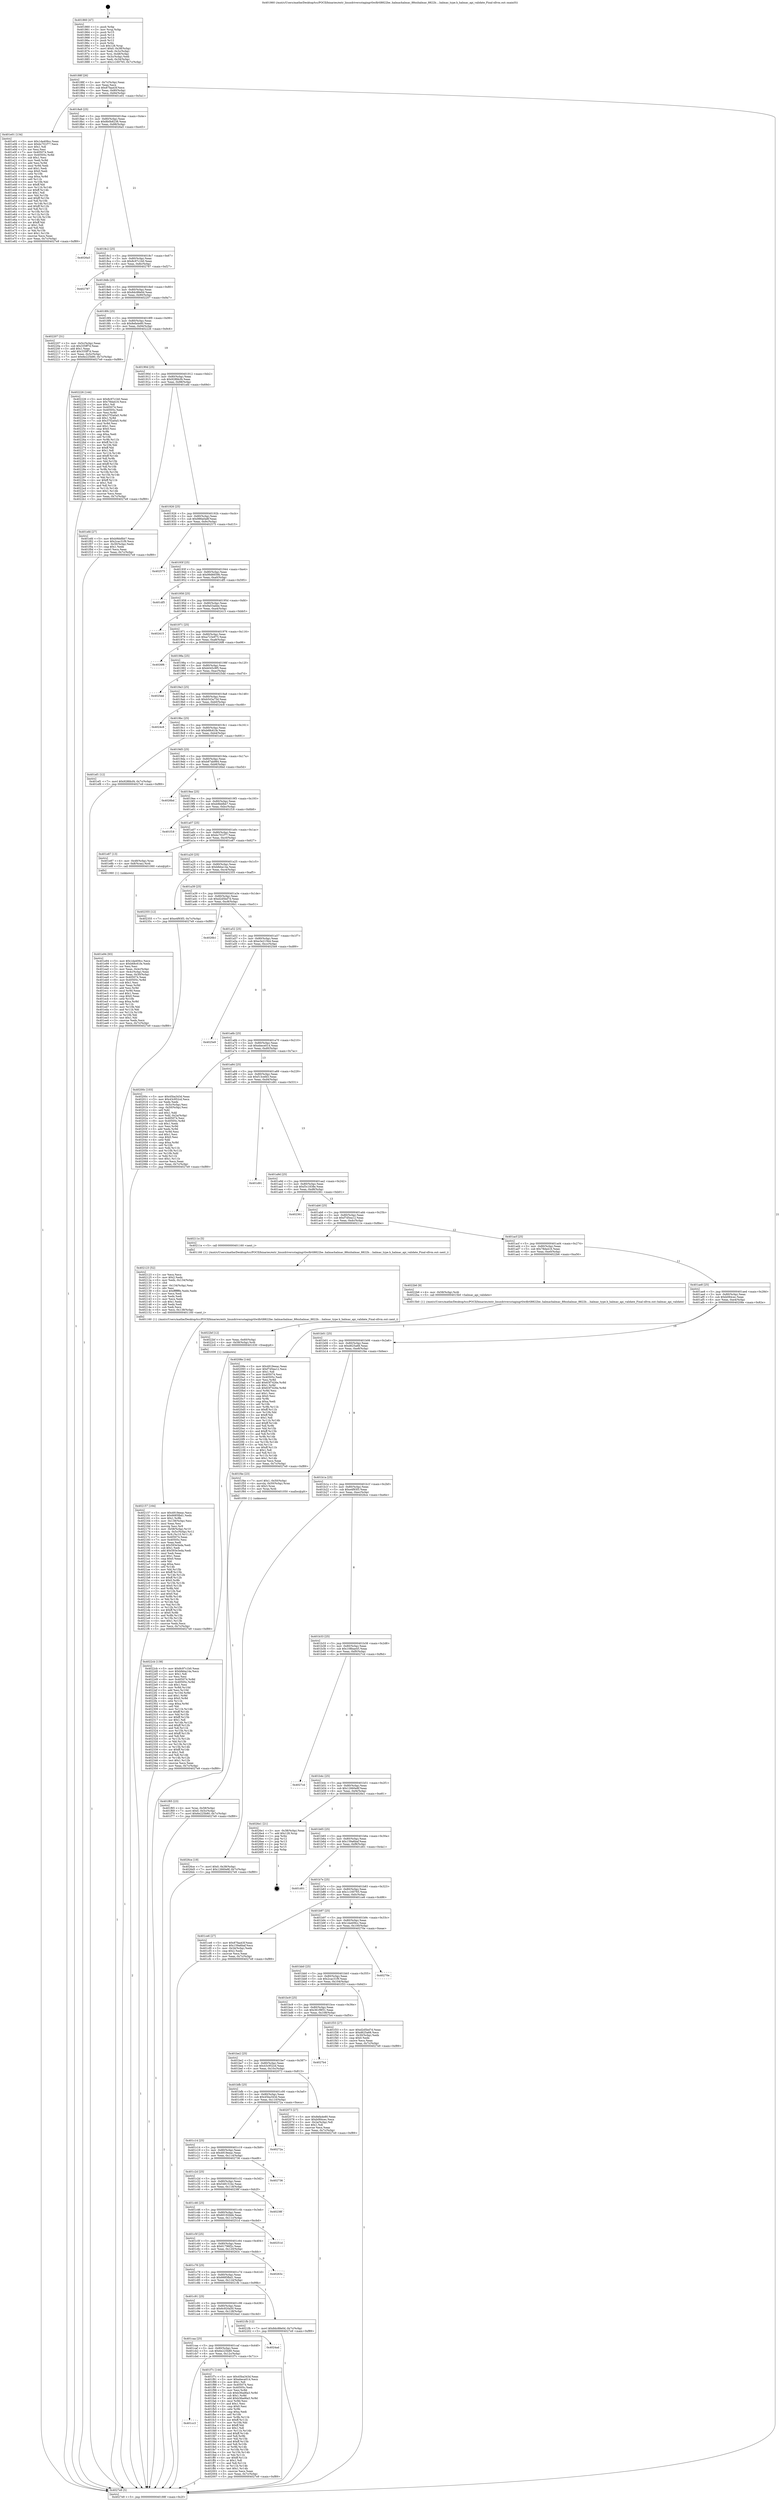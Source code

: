 digraph "0x401860" {
  label = "0x401860 (/mnt/c/Users/mathe/Desktop/tcc/POCII/binaries/extr_linuxdriversstagingrtlwifirtl8822be..halmachalmac_88xxhalmac_8822b....halmac_type.h_halmac_api_validate_Final-ollvm.out::main(0))"
  labelloc = "t"
  node[shape=record]

  Entry [label="",width=0.3,height=0.3,shape=circle,fillcolor=black,style=filled]
  "0x40188f" [label="{
     0x40188f [26]\l
     | [instrs]\l
     &nbsp;&nbsp;0x40188f \<+3\>: mov -0x7c(%rbp),%eax\l
     &nbsp;&nbsp;0x401892 \<+2\>: mov %eax,%ecx\l
     &nbsp;&nbsp;0x401894 \<+6\>: sub $0x87faa43f,%ecx\l
     &nbsp;&nbsp;0x40189a \<+3\>: mov %eax,-0x80(%rbp)\l
     &nbsp;&nbsp;0x40189d \<+6\>: mov %ecx,-0x84(%rbp)\l
     &nbsp;&nbsp;0x4018a3 \<+6\>: je 0000000000401e01 \<main+0x5a1\>\l
  }"]
  "0x401e01" [label="{
     0x401e01 [134]\l
     | [instrs]\l
     &nbsp;&nbsp;0x401e01 \<+5\>: mov $0x1da409cc,%eax\l
     &nbsp;&nbsp;0x401e06 \<+5\>: mov $0xbc701f77,%ecx\l
     &nbsp;&nbsp;0x401e0b \<+2\>: mov $0x1,%dl\l
     &nbsp;&nbsp;0x401e0d \<+2\>: xor %esi,%esi\l
     &nbsp;&nbsp;0x401e0f \<+7\>: mov 0x405074,%edi\l
     &nbsp;&nbsp;0x401e16 \<+8\>: mov 0x40505c,%r8d\l
     &nbsp;&nbsp;0x401e1e \<+3\>: sub $0x1,%esi\l
     &nbsp;&nbsp;0x401e21 \<+3\>: mov %edi,%r9d\l
     &nbsp;&nbsp;0x401e24 \<+3\>: add %esi,%r9d\l
     &nbsp;&nbsp;0x401e27 \<+4\>: imul %r9d,%edi\l
     &nbsp;&nbsp;0x401e2b \<+3\>: and $0x1,%edi\l
     &nbsp;&nbsp;0x401e2e \<+3\>: cmp $0x0,%edi\l
     &nbsp;&nbsp;0x401e31 \<+4\>: sete %r10b\l
     &nbsp;&nbsp;0x401e35 \<+4\>: cmp $0xa,%r8d\l
     &nbsp;&nbsp;0x401e39 \<+4\>: setl %r11b\l
     &nbsp;&nbsp;0x401e3d \<+3\>: mov %r10b,%bl\l
     &nbsp;&nbsp;0x401e40 \<+3\>: xor $0xff,%bl\l
     &nbsp;&nbsp;0x401e43 \<+3\>: mov %r11b,%r14b\l
     &nbsp;&nbsp;0x401e46 \<+4\>: xor $0xff,%r14b\l
     &nbsp;&nbsp;0x401e4a \<+3\>: xor $0x1,%dl\l
     &nbsp;&nbsp;0x401e4d \<+3\>: mov %bl,%r15b\l
     &nbsp;&nbsp;0x401e50 \<+4\>: and $0xff,%r15b\l
     &nbsp;&nbsp;0x401e54 \<+3\>: and %dl,%r10b\l
     &nbsp;&nbsp;0x401e57 \<+3\>: mov %r14b,%r12b\l
     &nbsp;&nbsp;0x401e5a \<+4\>: and $0xff,%r12b\l
     &nbsp;&nbsp;0x401e5e \<+3\>: and %dl,%r11b\l
     &nbsp;&nbsp;0x401e61 \<+3\>: or %r10b,%r15b\l
     &nbsp;&nbsp;0x401e64 \<+3\>: or %r11b,%r12b\l
     &nbsp;&nbsp;0x401e67 \<+3\>: xor %r12b,%r15b\l
     &nbsp;&nbsp;0x401e6a \<+3\>: or %r14b,%bl\l
     &nbsp;&nbsp;0x401e6d \<+3\>: xor $0xff,%bl\l
     &nbsp;&nbsp;0x401e70 \<+3\>: or $0x1,%dl\l
     &nbsp;&nbsp;0x401e73 \<+2\>: and %dl,%bl\l
     &nbsp;&nbsp;0x401e75 \<+3\>: or %bl,%r15b\l
     &nbsp;&nbsp;0x401e78 \<+4\>: test $0x1,%r15b\l
     &nbsp;&nbsp;0x401e7c \<+3\>: cmovne %ecx,%eax\l
     &nbsp;&nbsp;0x401e7f \<+3\>: mov %eax,-0x7c(%rbp)\l
     &nbsp;&nbsp;0x401e82 \<+5\>: jmp 00000000004027e9 \<main+0xf89\>\l
  }"]
  "0x4018a9" [label="{
     0x4018a9 [25]\l
     | [instrs]\l
     &nbsp;&nbsp;0x4018a9 \<+5\>: jmp 00000000004018ae \<main+0x4e\>\l
     &nbsp;&nbsp;0x4018ae \<+3\>: mov -0x80(%rbp),%eax\l
     &nbsp;&nbsp;0x4018b1 \<+5\>: sub $0x8b0b8238,%eax\l
     &nbsp;&nbsp;0x4018b6 \<+6\>: mov %eax,-0x88(%rbp)\l
     &nbsp;&nbsp;0x4018bc \<+6\>: je 00000000004026a5 \<main+0xe45\>\l
  }"]
  Exit [label="",width=0.3,height=0.3,shape=circle,fillcolor=black,style=filled,peripheries=2]
  "0x4026a5" [label="{
     0x4026a5\l
  }", style=dashed]
  "0x4018c2" [label="{
     0x4018c2 [25]\l
     | [instrs]\l
     &nbsp;&nbsp;0x4018c2 \<+5\>: jmp 00000000004018c7 \<main+0x67\>\l
     &nbsp;&nbsp;0x4018c7 \<+3\>: mov -0x80(%rbp),%eax\l
     &nbsp;&nbsp;0x4018ca \<+5\>: sub $0x8c97c1b0,%eax\l
     &nbsp;&nbsp;0x4018cf \<+6\>: mov %eax,-0x8c(%rbp)\l
     &nbsp;&nbsp;0x4018d5 \<+6\>: je 0000000000402787 \<main+0xf27\>\l
  }"]
  "0x4022cb" [label="{
     0x4022cb [138]\l
     | [instrs]\l
     &nbsp;&nbsp;0x4022cb \<+5\>: mov $0x8c97c1b0,%eax\l
     &nbsp;&nbsp;0x4022d0 \<+5\>: mov $0xbfeba14a,%ecx\l
     &nbsp;&nbsp;0x4022d5 \<+2\>: mov $0x1,%dl\l
     &nbsp;&nbsp;0x4022d7 \<+2\>: xor %esi,%esi\l
     &nbsp;&nbsp;0x4022d9 \<+8\>: mov 0x405074,%r8d\l
     &nbsp;&nbsp;0x4022e1 \<+8\>: mov 0x40505c,%r9d\l
     &nbsp;&nbsp;0x4022e9 \<+3\>: sub $0x1,%esi\l
     &nbsp;&nbsp;0x4022ec \<+3\>: mov %r8d,%r10d\l
     &nbsp;&nbsp;0x4022ef \<+3\>: add %esi,%r10d\l
     &nbsp;&nbsp;0x4022f2 \<+4\>: imul %r10d,%r8d\l
     &nbsp;&nbsp;0x4022f6 \<+4\>: and $0x1,%r8d\l
     &nbsp;&nbsp;0x4022fa \<+4\>: cmp $0x0,%r8d\l
     &nbsp;&nbsp;0x4022fe \<+4\>: sete %r11b\l
     &nbsp;&nbsp;0x402302 \<+4\>: cmp $0xa,%r9d\l
     &nbsp;&nbsp;0x402306 \<+3\>: setl %bl\l
     &nbsp;&nbsp;0x402309 \<+3\>: mov %r11b,%r14b\l
     &nbsp;&nbsp;0x40230c \<+4\>: xor $0xff,%r14b\l
     &nbsp;&nbsp;0x402310 \<+3\>: mov %bl,%r15b\l
     &nbsp;&nbsp;0x402313 \<+4\>: xor $0xff,%r15b\l
     &nbsp;&nbsp;0x402317 \<+3\>: xor $0x1,%dl\l
     &nbsp;&nbsp;0x40231a \<+3\>: mov %r14b,%r12b\l
     &nbsp;&nbsp;0x40231d \<+4\>: and $0xff,%r12b\l
     &nbsp;&nbsp;0x402321 \<+3\>: and %dl,%r11b\l
     &nbsp;&nbsp;0x402324 \<+3\>: mov %r15b,%r13b\l
     &nbsp;&nbsp;0x402327 \<+4\>: and $0xff,%r13b\l
     &nbsp;&nbsp;0x40232b \<+2\>: and %dl,%bl\l
     &nbsp;&nbsp;0x40232d \<+3\>: or %r11b,%r12b\l
     &nbsp;&nbsp;0x402330 \<+3\>: or %bl,%r13b\l
     &nbsp;&nbsp;0x402333 \<+3\>: xor %r13b,%r12b\l
     &nbsp;&nbsp;0x402336 \<+3\>: or %r15b,%r14b\l
     &nbsp;&nbsp;0x402339 \<+4\>: xor $0xff,%r14b\l
     &nbsp;&nbsp;0x40233d \<+3\>: or $0x1,%dl\l
     &nbsp;&nbsp;0x402340 \<+3\>: and %dl,%r14b\l
     &nbsp;&nbsp;0x402343 \<+3\>: or %r14b,%r12b\l
     &nbsp;&nbsp;0x402346 \<+4\>: test $0x1,%r12b\l
     &nbsp;&nbsp;0x40234a \<+3\>: cmovne %ecx,%eax\l
     &nbsp;&nbsp;0x40234d \<+3\>: mov %eax,-0x7c(%rbp)\l
     &nbsp;&nbsp;0x402350 \<+5\>: jmp 00000000004027e9 \<main+0xf89\>\l
  }"]
  "0x402787" [label="{
     0x402787\l
  }", style=dashed]
  "0x4018db" [label="{
     0x4018db [25]\l
     | [instrs]\l
     &nbsp;&nbsp;0x4018db \<+5\>: jmp 00000000004018e0 \<main+0x80\>\l
     &nbsp;&nbsp;0x4018e0 \<+3\>: mov -0x80(%rbp),%eax\l
     &nbsp;&nbsp;0x4018e3 \<+5\>: sub $0x8dc88e0d,%eax\l
     &nbsp;&nbsp;0x4018e8 \<+6\>: mov %eax,-0x90(%rbp)\l
     &nbsp;&nbsp;0x4018ee \<+6\>: je 0000000000402207 \<main+0x9a7\>\l
  }"]
  "0x4022bf" [label="{
     0x4022bf [12]\l
     | [instrs]\l
     &nbsp;&nbsp;0x4022bf \<+3\>: mov %eax,-0x60(%rbp)\l
     &nbsp;&nbsp;0x4022c2 \<+4\>: mov -0x58(%rbp),%rdi\l
     &nbsp;&nbsp;0x4022c6 \<+5\>: call 0000000000401030 \<free@plt\>\l
     | [calls]\l
     &nbsp;&nbsp;0x401030 \{1\} (unknown)\l
  }"]
  "0x402207" [label="{
     0x402207 [31]\l
     | [instrs]\l
     &nbsp;&nbsp;0x402207 \<+3\>: mov -0x5c(%rbp),%eax\l
     &nbsp;&nbsp;0x40220a \<+5\>: sub $0x335ff7d,%eax\l
     &nbsp;&nbsp;0x40220f \<+3\>: add $0x1,%eax\l
     &nbsp;&nbsp;0x402212 \<+5\>: add $0x335ff7d,%eax\l
     &nbsp;&nbsp;0x402217 \<+3\>: mov %eax,-0x5c(%rbp)\l
     &nbsp;&nbsp;0x40221a \<+7\>: movl $0x6e225b80,-0x7c(%rbp)\l
     &nbsp;&nbsp;0x402221 \<+5\>: jmp 00000000004027e9 \<main+0xf89\>\l
  }"]
  "0x4018f4" [label="{
     0x4018f4 [25]\l
     | [instrs]\l
     &nbsp;&nbsp;0x4018f4 \<+5\>: jmp 00000000004018f9 \<main+0x99\>\l
     &nbsp;&nbsp;0x4018f9 \<+3\>: mov -0x80(%rbp),%eax\l
     &nbsp;&nbsp;0x4018fc \<+5\>: sub $0x8efa4e80,%eax\l
     &nbsp;&nbsp;0x401901 \<+6\>: mov %eax,-0x94(%rbp)\l
     &nbsp;&nbsp;0x401907 \<+6\>: je 0000000000402226 \<main+0x9c6\>\l
  }"]
  "0x402157" [label="{
     0x402157 [164]\l
     | [instrs]\l
     &nbsp;&nbsp;0x402157 \<+5\>: mov $0x4919eeac,%ecx\l
     &nbsp;&nbsp;0x40215c \<+5\>: mov $0x6685fbd1,%edx\l
     &nbsp;&nbsp;0x402161 \<+3\>: mov $0x1,%r8b\l
     &nbsp;&nbsp;0x402164 \<+6\>: mov -0x138(%rbp),%esi\l
     &nbsp;&nbsp;0x40216a \<+3\>: imul %eax,%esi\l
     &nbsp;&nbsp;0x40216d \<+3\>: movslq %esi,%r9\l
     &nbsp;&nbsp;0x402170 \<+4\>: mov -0x58(%rbp),%r10\l
     &nbsp;&nbsp;0x402174 \<+4\>: movslq -0x5c(%rbp),%r11\l
     &nbsp;&nbsp;0x402178 \<+4\>: mov %r9,(%r10,%r11,8)\l
     &nbsp;&nbsp;0x40217c \<+7\>: mov 0x405074,%eax\l
     &nbsp;&nbsp;0x402183 \<+7\>: mov 0x40505c,%esi\l
     &nbsp;&nbsp;0x40218a \<+2\>: mov %eax,%edi\l
     &nbsp;&nbsp;0x40218c \<+6\>: sub $0x593e3eda,%edi\l
     &nbsp;&nbsp;0x402192 \<+3\>: sub $0x1,%edi\l
     &nbsp;&nbsp;0x402195 \<+6\>: add $0x593e3eda,%edi\l
     &nbsp;&nbsp;0x40219b \<+3\>: imul %edi,%eax\l
     &nbsp;&nbsp;0x40219e \<+3\>: and $0x1,%eax\l
     &nbsp;&nbsp;0x4021a1 \<+3\>: cmp $0x0,%eax\l
     &nbsp;&nbsp;0x4021a4 \<+3\>: sete %bl\l
     &nbsp;&nbsp;0x4021a7 \<+3\>: cmp $0xa,%esi\l
     &nbsp;&nbsp;0x4021aa \<+4\>: setl %r14b\l
     &nbsp;&nbsp;0x4021ae \<+3\>: mov %bl,%r15b\l
     &nbsp;&nbsp;0x4021b1 \<+4\>: xor $0xff,%r15b\l
     &nbsp;&nbsp;0x4021b5 \<+3\>: mov %r14b,%r12b\l
     &nbsp;&nbsp;0x4021b8 \<+4\>: xor $0xff,%r12b\l
     &nbsp;&nbsp;0x4021bc \<+4\>: xor $0x0,%r8b\l
     &nbsp;&nbsp;0x4021c0 \<+3\>: mov %r15b,%r13b\l
     &nbsp;&nbsp;0x4021c3 \<+4\>: and $0x0,%r13b\l
     &nbsp;&nbsp;0x4021c7 \<+3\>: and %r8b,%bl\l
     &nbsp;&nbsp;0x4021ca \<+3\>: mov %r12b,%al\l
     &nbsp;&nbsp;0x4021cd \<+2\>: and $0x0,%al\l
     &nbsp;&nbsp;0x4021cf \<+3\>: and %r8b,%r14b\l
     &nbsp;&nbsp;0x4021d2 \<+3\>: or %bl,%r13b\l
     &nbsp;&nbsp;0x4021d5 \<+3\>: or %r14b,%al\l
     &nbsp;&nbsp;0x4021d8 \<+3\>: xor %al,%r13b\l
     &nbsp;&nbsp;0x4021db \<+3\>: or %r12b,%r15b\l
     &nbsp;&nbsp;0x4021de \<+4\>: xor $0xff,%r15b\l
     &nbsp;&nbsp;0x4021e2 \<+4\>: or $0x0,%r8b\l
     &nbsp;&nbsp;0x4021e6 \<+3\>: and %r8b,%r15b\l
     &nbsp;&nbsp;0x4021e9 \<+3\>: or %r15b,%r13b\l
     &nbsp;&nbsp;0x4021ec \<+4\>: test $0x1,%r13b\l
     &nbsp;&nbsp;0x4021f0 \<+3\>: cmovne %edx,%ecx\l
     &nbsp;&nbsp;0x4021f3 \<+3\>: mov %ecx,-0x7c(%rbp)\l
     &nbsp;&nbsp;0x4021f6 \<+5\>: jmp 00000000004027e9 \<main+0xf89\>\l
  }"]
  "0x402226" [label="{
     0x402226 [144]\l
     | [instrs]\l
     &nbsp;&nbsp;0x402226 \<+5\>: mov $0x8c97c1b0,%eax\l
     &nbsp;&nbsp;0x40222b \<+5\>: mov $0x78da416,%ecx\l
     &nbsp;&nbsp;0x402230 \<+2\>: mov $0x1,%dl\l
     &nbsp;&nbsp;0x402232 \<+7\>: mov 0x405074,%esi\l
     &nbsp;&nbsp;0x402239 \<+7\>: mov 0x40505c,%edi\l
     &nbsp;&nbsp;0x402240 \<+3\>: mov %esi,%r8d\l
     &nbsp;&nbsp;0x402243 \<+7\>: add $0x37f2a0a5,%r8d\l
     &nbsp;&nbsp;0x40224a \<+4\>: sub $0x1,%r8d\l
     &nbsp;&nbsp;0x40224e \<+7\>: sub $0x37f2a0a5,%r8d\l
     &nbsp;&nbsp;0x402255 \<+4\>: imul %r8d,%esi\l
     &nbsp;&nbsp;0x402259 \<+3\>: and $0x1,%esi\l
     &nbsp;&nbsp;0x40225c \<+3\>: cmp $0x0,%esi\l
     &nbsp;&nbsp;0x40225f \<+4\>: sete %r9b\l
     &nbsp;&nbsp;0x402263 \<+3\>: cmp $0xa,%edi\l
     &nbsp;&nbsp;0x402266 \<+4\>: setl %r10b\l
     &nbsp;&nbsp;0x40226a \<+3\>: mov %r9b,%r11b\l
     &nbsp;&nbsp;0x40226d \<+4\>: xor $0xff,%r11b\l
     &nbsp;&nbsp;0x402271 \<+3\>: mov %r10b,%bl\l
     &nbsp;&nbsp;0x402274 \<+3\>: xor $0xff,%bl\l
     &nbsp;&nbsp;0x402277 \<+3\>: xor $0x1,%dl\l
     &nbsp;&nbsp;0x40227a \<+3\>: mov %r11b,%r14b\l
     &nbsp;&nbsp;0x40227d \<+4\>: and $0xff,%r14b\l
     &nbsp;&nbsp;0x402281 \<+3\>: and %dl,%r9b\l
     &nbsp;&nbsp;0x402284 \<+3\>: mov %bl,%r15b\l
     &nbsp;&nbsp;0x402287 \<+4\>: and $0xff,%r15b\l
     &nbsp;&nbsp;0x40228b \<+3\>: and %dl,%r10b\l
     &nbsp;&nbsp;0x40228e \<+3\>: or %r9b,%r14b\l
     &nbsp;&nbsp;0x402291 \<+3\>: or %r10b,%r15b\l
     &nbsp;&nbsp;0x402294 \<+3\>: xor %r15b,%r14b\l
     &nbsp;&nbsp;0x402297 \<+3\>: or %bl,%r11b\l
     &nbsp;&nbsp;0x40229a \<+4\>: xor $0xff,%r11b\l
     &nbsp;&nbsp;0x40229e \<+3\>: or $0x1,%dl\l
     &nbsp;&nbsp;0x4022a1 \<+3\>: and %dl,%r11b\l
     &nbsp;&nbsp;0x4022a4 \<+3\>: or %r11b,%r14b\l
     &nbsp;&nbsp;0x4022a7 \<+4\>: test $0x1,%r14b\l
     &nbsp;&nbsp;0x4022ab \<+3\>: cmovne %ecx,%eax\l
     &nbsp;&nbsp;0x4022ae \<+3\>: mov %eax,-0x7c(%rbp)\l
     &nbsp;&nbsp;0x4022b1 \<+5\>: jmp 00000000004027e9 \<main+0xf89\>\l
  }"]
  "0x40190d" [label="{
     0x40190d [25]\l
     | [instrs]\l
     &nbsp;&nbsp;0x40190d \<+5\>: jmp 0000000000401912 \<main+0xb2\>\l
     &nbsp;&nbsp;0x401912 \<+3\>: mov -0x80(%rbp),%eax\l
     &nbsp;&nbsp;0x401915 \<+5\>: sub $0x928fdcf4,%eax\l
     &nbsp;&nbsp;0x40191a \<+6\>: mov %eax,-0x98(%rbp)\l
     &nbsp;&nbsp;0x401920 \<+6\>: je 0000000000401efd \<main+0x69d\>\l
  }"]
  "0x402123" [label="{
     0x402123 [52]\l
     | [instrs]\l
     &nbsp;&nbsp;0x402123 \<+2\>: xor %ecx,%ecx\l
     &nbsp;&nbsp;0x402125 \<+5\>: mov $0x2,%edx\l
     &nbsp;&nbsp;0x40212a \<+6\>: mov %edx,-0x134(%rbp)\l
     &nbsp;&nbsp;0x402130 \<+1\>: cltd\l
     &nbsp;&nbsp;0x402131 \<+6\>: mov -0x134(%rbp),%esi\l
     &nbsp;&nbsp;0x402137 \<+2\>: idiv %esi\l
     &nbsp;&nbsp;0x402139 \<+6\>: imul $0xfffffffe,%edx,%edx\l
     &nbsp;&nbsp;0x40213f \<+2\>: mov %ecx,%edi\l
     &nbsp;&nbsp;0x402141 \<+2\>: sub %edx,%edi\l
     &nbsp;&nbsp;0x402143 \<+2\>: mov %ecx,%edx\l
     &nbsp;&nbsp;0x402145 \<+3\>: sub $0x1,%edx\l
     &nbsp;&nbsp;0x402148 \<+2\>: add %edx,%edi\l
     &nbsp;&nbsp;0x40214a \<+2\>: sub %edi,%ecx\l
     &nbsp;&nbsp;0x40214c \<+6\>: mov %ecx,-0x138(%rbp)\l
     &nbsp;&nbsp;0x402152 \<+5\>: call 0000000000401160 \<next_i\>\l
     | [calls]\l
     &nbsp;&nbsp;0x401160 \{1\} (/mnt/c/Users/mathe/Desktop/tcc/POCII/binaries/extr_linuxdriversstagingrtlwifirtl8822be..halmachalmac_88xxhalmac_8822b....halmac_type.h_halmac_api_validate_Final-ollvm.out::next_i)\l
  }"]
  "0x401efd" [label="{
     0x401efd [27]\l
     | [instrs]\l
     &nbsp;&nbsp;0x401efd \<+5\>: mov $0xb9bbfbb7,%eax\l
     &nbsp;&nbsp;0x401f02 \<+5\>: mov $0x2cac31f9,%ecx\l
     &nbsp;&nbsp;0x401f07 \<+3\>: mov -0x30(%rbp),%edx\l
     &nbsp;&nbsp;0x401f0a \<+3\>: cmp $0x1,%edx\l
     &nbsp;&nbsp;0x401f0d \<+3\>: cmovl %ecx,%eax\l
     &nbsp;&nbsp;0x401f10 \<+3\>: mov %eax,-0x7c(%rbp)\l
     &nbsp;&nbsp;0x401f13 \<+5\>: jmp 00000000004027e9 \<main+0xf89\>\l
  }"]
  "0x401926" [label="{
     0x401926 [25]\l
     | [instrs]\l
     &nbsp;&nbsp;0x401926 \<+5\>: jmp 000000000040192b \<main+0xcb\>\l
     &nbsp;&nbsp;0x40192b \<+3\>: mov -0x80(%rbp),%eax\l
     &nbsp;&nbsp;0x40192e \<+5\>: sub $0x986a0a8f,%eax\l
     &nbsp;&nbsp;0x401933 \<+6\>: mov %eax,-0x9c(%rbp)\l
     &nbsp;&nbsp;0x401939 \<+6\>: je 0000000000402575 \<main+0xd15\>\l
  }"]
  "0x401cc3" [label="{
     0x401cc3\l
  }", style=dashed]
  "0x402575" [label="{
     0x402575\l
  }", style=dashed]
  "0x40193f" [label="{
     0x40193f [25]\l
     | [instrs]\l
     &nbsp;&nbsp;0x40193f \<+5\>: jmp 0000000000401944 \<main+0xe4\>\l
     &nbsp;&nbsp;0x401944 \<+3\>: mov -0x80(%rbp),%eax\l
     &nbsp;&nbsp;0x401947 \<+5\>: sub $0x99d6659b,%eax\l
     &nbsp;&nbsp;0x40194c \<+6\>: mov %eax,-0xa0(%rbp)\l
     &nbsp;&nbsp;0x401952 \<+6\>: je 0000000000401df5 \<main+0x595\>\l
  }"]
  "0x401f7c" [label="{
     0x401f7c [144]\l
     | [instrs]\l
     &nbsp;&nbsp;0x401f7c \<+5\>: mov $0x45ba343d,%eax\l
     &nbsp;&nbsp;0x401f81 \<+5\>: mov $0xebece014,%ecx\l
     &nbsp;&nbsp;0x401f86 \<+2\>: mov $0x1,%dl\l
     &nbsp;&nbsp;0x401f88 \<+7\>: mov 0x405074,%esi\l
     &nbsp;&nbsp;0x401f8f \<+7\>: mov 0x40505c,%edi\l
     &nbsp;&nbsp;0x401f96 \<+3\>: mov %esi,%r8d\l
     &nbsp;&nbsp;0x401f99 \<+7\>: sub $0xb36ad6a3,%r8d\l
     &nbsp;&nbsp;0x401fa0 \<+4\>: sub $0x1,%r8d\l
     &nbsp;&nbsp;0x401fa4 \<+7\>: add $0xb36ad6a3,%r8d\l
     &nbsp;&nbsp;0x401fab \<+4\>: imul %r8d,%esi\l
     &nbsp;&nbsp;0x401faf \<+3\>: and $0x1,%esi\l
     &nbsp;&nbsp;0x401fb2 \<+3\>: cmp $0x0,%esi\l
     &nbsp;&nbsp;0x401fb5 \<+4\>: sete %r9b\l
     &nbsp;&nbsp;0x401fb9 \<+3\>: cmp $0xa,%edi\l
     &nbsp;&nbsp;0x401fbc \<+4\>: setl %r10b\l
     &nbsp;&nbsp;0x401fc0 \<+3\>: mov %r9b,%r11b\l
     &nbsp;&nbsp;0x401fc3 \<+4\>: xor $0xff,%r11b\l
     &nbsp;&nbsp;0x401fc7 \<+3\>: mov %r10b,%bl\l
     &nbsp;&nbsp;0x401fca \<+3\>: xor $0xff,%bl\l
     &nbsp;&nbsp;0x401fcd \<+3\>: xor $0x1,%dl\l
     &nbsp;&nbsp;0x401fd0 \<+3\>: mov %r11b,%r14b\l
     &nbsp;&nbsp;0x401fd3 \<+4\>: and $0xff,%r14b\l
     &nbsp;&nbsp;0x401fd7 \<+3\>: and %dl,%r9b\l
     &nbsp;&nbsp;0x401fda \<+3\>: mov %bl,%r15b\l
     &nbsp;&nbsp;0x401fdd \<+4\>: and $0xff,%r15b\l
     &nbsp;&nbsp;0x401fe1 \<+3\>: and %dl,%r10b\l
     &nbsp;&nbsp;0x401fe4 \<+3\>: or %r9b,%r14b\l
     &nbsp;&nbsp;0x401fe7 \<+3\>: or %r10b,%r15b\l
     &nbsp;&nbsp;0x401fea \<+3\>: xor %r15b,%r14b\l
     &nbsp;&nbsp;0x401fed \<+3\>: or %bl,%r11b\l
     &nbsp;&nbsp;0x401ff0 \<+4\>: xor $0xff,%r11b\l
     &nbsp;&nbsp;0x401ff4 \<+3\>: or $0x1,%dl\l
     &nbsp;&nbsp;0x401ff7 \<+3\>: and %dl,%r11b\l
     &nbsp;&nbsp;0x401ffa \<+3\>: or %r11b,%r14b\l
     &nbsp;&nbsp;0x401ffd \<+4\>: test $0x1,%r14b\l
     &nbsp;&nbsp;0x402001 \<+3\>: cmovne %ecx,%eax\l
     &nbsp;&nbsp;0x402004 \<+3\>: mov %eax,-0x7c(%rbp)\l
     &nbsp;&nbsp;0x402007 \<+5\>: jmp 00000000004027e9 \<main+0xf89\>\l
  }"]
  "0x401df5" [label="{
     0x401df5\l
  }", style=dashed]
  "0x401958" [label="{
     0x401958 [25]\l
     | [instrs]\l
     &nbsp;&nbsp;0x401958 \<+5\>: jmp 000000000040195d \<main+0xfd\>\l
     &nbsp;&nbsp;0x40195d \<+3\>: mov -0x80(%rbp),%eax\l
     &nbsp;&nbsp;0x401960 \<+5\>: sub $0x9a53abbe,%eax\l
     &nbsp;&nbsp;0x401965 \<+6\>: mov %eax,-0xa4(%rbp)\l
     &nbsp;&nbsp;0x40196b \<+6\>: je 0000000000402415 \<main+0xbb5\>\l
  }"]
  "0x401caa" [label="{
     0x401caa [25]\l
     | [instrs]\l
     &nbsp;&nbsp;0x401caa \<+5\>: jmp 0000000000401caf \<main+0x44f\>\l
     &nbsp;&nbsp;0x401caf \<+3\>: mov -0x80(%rbp),%eax\l
     &nbsp;&nbsp;0x401cb2 \<+5\>: sub $0x6e225b80,%eax\l
     &nbsp;&nbsp;0x401cb7 \<+6\>: mov %eax,-0x12c(%rbp)\l
     &nbsp;&nbsp;0x401cbd \<+6\>: je 0000000000401f7c \<main+0x71c\>\l
  }"]
  "0x402415" [label="{
     0x402415\l
  }", style=dashed]
  "0x401971" [label="{
     0x401971 [25]\l
     | [instrs]\l
     &nbsp;&nbsp;0x401971 \<+5\>: jmp 0000000000401976 \<main+0x116\>\l
     &nbsp;&nbsp;0x401976 \<+3\>: mov -0x80(%rbp),%eax\l
     &nbsp;&nbsp;0x401979 \<+5\>: sub $0xa723e975,%eax\l
     &nbsp;&nbsp;0x40197e \<+6\>: mov %eax,-0xa8(%rbp)\l
     &nbsp;&nbsp;0x401984 \<+6\>: je 00000000004026f6 \<main+0xe96\>\l
  }"]
  "0x4024ad" [label="{
     0x4024ad\l
  }", style=dashed]
  "0x4026f6" [label="{
     0x4026f6\l
  }", style=dashed]
  "0x40198a" [label="{
     0x40198a [25]\l
     | [instrs]\l
     &nbsp;&nbsp;0x40198a \<+5\>: jmp 000000000040198f \<main+0x12f\>\l
     &nbsp;&nbsp;0x40198f \<+3\>: mov -0x80(%rbp),%eax\l
     &nbsp;&nbsp;0x401992 \<+5\>: sub $0xb045c9f5,%eax\l
     &nbsp;&nbsp;0x401997 \<+6\>: mov %eax,-0xac(%rbp)\l
     &nbsp;&nbsp;0x40199d \<+6\>: je 00000000004025dd \<main+0xd7d\>\l
  }"]
  "0x401c91" [label="{
     0x401c91 [25]\l
     | [instrs]\l
     &nbsp;&nbsp;0x401c91 \<+5\>: jmp 0000000000401c96 \<main+0x436\>\l
     &nbsp;&nbsp;0x401c96 \<+3\>: mov -0x80(%rbp),%eax\l
     &nbsp;&nbsp;0x401c99 \<+5\>: sub $0x6c920a50,%eax\l
     &nbsp;&nbsp;0x401c9e \<+6\>: mov %eax,-0x128(%rbp)\l
     &nbsp;&nbsp;0x401ca4 \<+6\>: je 00000000004024ad \<main+0xc4d\>\l
  }"]
  "0x4025dd" [label="{
     0x4025dd\l
  }", style=dashed]
  "0x4019a3" [label="{
     0x4019a3 [25]\l
     | [instrs]\l
     &nbsp;&nbsp;0x4019a3 \<+5\>: jmp 00000000004019a8 \<main+0x148\>\l
     &nbsp;&nbsp;0x4019a8 \<+3\>: mov -0x80(%rbp),%eax\l
     &nbsp;&nbsp;0x4019ab \<+5\>: sub $0xb543a73d,%eax\l
     &nbsp;&nbsp;0x4019b0 \<+6\>: mov %eax,-0xb0(%rbp)\l
     &nbsp;&nbsp;0x4019b6 \<+6\>: je 00000000004024c8 \<main+0xc68\>\l
  }"]
  "0x4021fb" [label="{
     0x4021fb [12]\l
     | [instrs]\l
     &nbsp;&nbsp;0x4021fb \<+7\>: movl $0x8dc88e0d,-0x7c(%rbp)\l
     &nbsp;&nbsp;0x402202 \<+5\>: jmp 00000000004027e9 \<main+0xf89\>\l
  }"]
  "0x4024c8" [label="{
     0x4024c8\l
  }", style=dashed]
  "0x4019bc" [label="{
     0x4019bc [25]\l
     | [instrs]\l
     &nbsp;&nbsp;0x4019bc \<+5\>: jmp 00000000004019c1 \<main+0x161\>\l
     &nbsp;&nbsp;0x4019c1 \<+3\>: mov -0x80(%rbp),%eax\l
     &nbsp;&nbsp;0x4019c4 \<+5\>: sub $0xb68c61fe,%eax\l
     &nbsp;&nbsp;0x4019c9 \<+6\>: mov %eax,-0xb4(%rbp)\l
     &nbsp;&nbsp;0x4019cf \<+6\>: je 0000000000401ef1 \<main+0x691\>\l
  }"]
  "0x401c78" [label="{
     0x401c78 [25]\l
     | [instrs]\l
     &nbsp;&nbsp;0x401c78 \<+5\>: jmp 0000000000401c7d \<main+0x41d\>\l
     &nbsp;&nbsp;0x401c7d \<+3\>: mov -0x80(%rbp),%eax\l
     &nbsp;&nbsp;0x401c80 \<+5\>: sub $0x6685fbd1,%eax\l
     &nbsp;&nbsp;0x401c85 \<+6\>: mov %eax,-0x124(%rbp)\l
     &nbsp;&nbsp;0x401c8b \<+6\>: je 00000000004021fb \<main+0x99b\>\l
  }"]
  "0x401ef1" [label="{
     0x401ef1 [12]\l
     | [instrs]\l
     &nbsp;&nbsp;0x401ef1 \<+7\>: movl $0x928fdcf4,-0x7c(%rbp)\l
     &nbsp;&nbsp;0x401ef8 \<+5\>: jmp 00000000004027e9 \<main+0xf89\>\l
  }"]
  "0x4019d5" [label="{
     0x4019d5 [25]\l
     | [instrs]\l
     &nbsp;&nbsp;0x4019d5 \<+5\>: jmp 00000000004019da \<main+0x17a\>\l
     &nbsp;&nbsp;0x4019da \<+3\>: mov -0x80(%rbp),%eax\l
     &nbsp;&nbsp;0x4019dd \<+5\>: sub $0xb87ab984,%eax\l
     &nbsp;&nbsp;0x4019e2 \<+6\>: mov %eax,-0xb8(%rbp)\l
     &nbsp;&nbsp;0x4019e8 \<+6\>: je 00000000004026bd \<main+0xe5d\>\l
  }"]
  "0x40263c" [label="{
     0x40263c\l
  }", style=dashed]
  "0x4026bd" [label="{
     0x4026bd\l
  }", style=dashed]
  "0x4019ee" [label="{
     0x4019ee [25]\l
     | [instrs]\l
     &nbsp;&nbsp;0x4019ee \<+5\>: jmp 00000000004019f3 \<main+0x193\>\l
     &nbsp;&nbsp;0x4019f3 \<+3\>: mov -0x80(%rbp),%eax\l
     &nbsp;&nbsp;0x4019f6 \<+5\>: sub $0xb9bbfbb7,%eax\l
     &nbsp;&nbsp;0x4019fb \<+6\>: mov %eax,-0xbc(%rbp)\l
     &nbsp;&nbsp;0x401a01 \<+6\>: je 0000000000401f18 \<main+0x6b8\>\l
  }"]
  "0x401c5f" [label="{
     0x401c5f [25]\l
     | [instrs]\l
     &nbsp;&nbsp;0x401c5f \<+5\>: jmp 0000000000401c64 \<main+0x404\>\l
     &nbsp;&nbsp;0x401c64 \<+3\>: mov -0x80(%rbp),%eax\l
     &nbsp;&nbsp;0x401c67 \<+5\>: sub $0x61796f2c,%eax\l
     &nbsp;&nbsp;0x401c6c \<+6\>: mov %eax,-0x120(%rbp)\l
     &nbsp;&nbsp;0x401c72 \<+6\>: je 000000000040263c \<main+0xddc\>\l
  }"]
  "0x401f18" [label="{
     0x401f18\l
  }", style=dashed]
  "0x401a07" [label="{
     0x401a07 [25]\l
     | [instrs]\l
     &nbsp;&nbsp;0x401a07 \<+5\>: jmp 0000000000401a0c \<main+0x1ac\>\l
     &nbsp;&nbsp;0x401a0c \<+3\>: mov -0x80(%rbp),%eax\l
     &nbsp;&nbsp;0x401a0f \<+5\>: sub $0xbc701f77,%eax\l
     &nbsp;&nbsp;0x401a14 \<+6\>: mov %eax,-0xc0(%rbp)\l
     &nbsp;&nbsp;0x401a1a \<+6\>: je 0000000000401e87 \<main+0x627\>\l
  }"]
  "0x40251d" [label="{
     0x40251d\l
  }", style=dashed]
  "0x401e87" [label="{
     0x401e87 [13]\l
     | [instrs]\l
     &nbsp;&nbsp;0x401e87 \<+4\>: mov -0x48(%rbp),%rax\l
     &nbsp;&nbsp;0x401e8b \<+4\>: mov 0x8(%rax),%rdi\l
     &nbsp;&nbsp;0x401e8f \<+5\>: call 0000000000401060 \<atoi@plt\>\l
     | [calls]\l
     &nbsp;&nbsp;0x401060 \{1\} (unknown)\l
  }"]
  "0x401a20" [label="{
     0x401a20 [25]\l
     | [instrs]\l
     &nbsp;&nbsp;0x401a20 \<+5\>: jmp 0000000000401a25 \<main+0x1c5\>\l
     &nbsp;&nbsp;0x401a25 \<+3\>: mov -0x80(%rbp),%eax\l
     &nbsp;&nbsp;0x401a28 \<+5\>: sub $0xbfeba14a,%eax\l
     &nbsp;&nbsp;0x401a2d \<+6\>: mov %eax,-0xc4(%rbp)\l
     &nbsp;&nbsp;0x401a33 \<+6\>: je 0000000000402355 \<main+0xaf5\>\l
  }"]
  "0x401c46" [label="{
     0x401c46 [25]\l
     | [instrs]\l
     &nbsp;&nbsp;0x401c46 \<+5\>: jmp 0000000000401c4b \<main+0x3eb\>\l
     &nbsp;&nbsp;0x401c4b \<+3\>: mov -0x80(%rbp),%eax\l
     &nbsp;&nbsp;0x401c4e \<+5\>: sub $0x60192bbb,%eax\l
     &nbsp;&nbsp;0x401c53 \<+6\>: mov %eax,-0x11c(%rbp)\l
     &nbsp;&nbsp;0x401c59 \<+6\>: je 000000000040251d \<main+0xcbd\>\l
  }"]
  "0x402355" [label="{
     0x402355 [12]\l
     | [instrs]\l
     &nbsp;&nbsp;0x402355 \<+7\>: movl $0xe4f93f3,-0x7c(%rbp)\l
     &nbsp;&nbsp;0x40235c \<+5\>: jmp 00000000004027e9 \<main+0xf89\>\l
  }"]
  "0x401a39" [label="{
     0x401a39 [25]\l
     | [instrs]\l
     &nbsp;&nbsp;0x401a39 \<+5\>: jmp 0000000000401a3e \<main+0x1de\>\l
     &nbsp;&nbsp;0x401a3e \<+3\>: mov -0x80(%rbp),%eax\l
     &nbsp;&nbsp;0x401a41 \<+5\>: sub $0xd2d5bd7d,%eax\l
     &nbsp;&nbsp;0x401a46 \<+6\>: mov %eax,-0xc8(%rbp)\l
     &nbsp;&nbsp;0x401a4c \<+6\>: je 00000000004026b1 \<main+0xe51\>\l
  }"]
  "0x40238f" [label="{
     0x40238f\l
  }", style=dashed]
  "0x4026b1" [label="{
     0x4026b1\l
  }", style=dashed]
  "0x401a52" [label="{
     0x401a52 [25]\l
     | [instrs]\l
     &nbsp;&nbsp;0x401a52 \<+5\>: jmp 0000000000401a57 \<main+0x1f7\>\l
     &nbsp;&nbsp;0x401a57 \<+3\>: mov -0x80(%rbp),%eax\l
     &nbsp;&nbsp;0x401a5a \<+5\>: sub $0xe3e215b4,%eax\l
     &nbsp;&nbsp;0x401a5f \<+6\>: mov %eax,-0xcc(%rbp)\l
     &nbsp;&nbsp;0x401a65 \<+6\>: je 00000000004025e9 \<main+0xd89\>\l
  }"]
  "0x401c2d" [label="{
     0x401c2d [25]\l
     | [instrs]\l
     &nbsp;&nbsp;0x401c2d \<+5\>: jmp 0000000000401c32 \<main+0x3d2\>\l
     &nbsp;&nbsp;0x401c32 \<+3\>: mov -0x80(%rbp),%eax\l
     &nbsp;&nbsp;0x401c35 \<+5\>: sub $0x548151bc,%eax\l
     &nbsp;&nbsp;0x401c3a \<+6\>: mov %eax,-0x118(%rbp)\l
     &nbsp;&nbsp;0x401c40 \<+6\>: je 000000000040238f \<main+0xb2f\>\l
  }"]
  "0x4025e9" [label="{
     0x4025e9\l
  }", style=dashed]
  "0x401a6b" [label="{
     0x401a6b [25]\l
     | [instrs]\l
     &nbsp;&nbsp;0x401a6b \<+5\>: jmp 0000000000401a70 \<main+0x210\>\l
     &nbsp;&nbsp;0x401a70 \<+3\>: mov -0x80(%rbp),%eax\l
     &nbsp;&nbsp;0x401a73 \<+5\>: sub $0xebece014,%eax\l
     &nbsp;&nbsp;0x401a78 \<+6\>: mov %eax,-0xd0(%rbp)\l
     &nbsp;&nbsp;0x401a7e \<+6\>: je 000000000040200c \<main+0x7ac\>\l
  }"]
  "0x402736" [label="{
     0x402736\l
  }", style=dashed]
  "0x40200c" [label="{
     0x40200c [103]\l
     | [instrs]\l
     &nbsp;&nbsp;0x40200c \<+5\>: mov $0x45ba343d,%eax\l
     &nbsp;&nbsp;0x402011 \<+5\>: mov $0x43c952cd,%ecx\l
     &nbsp;&nbsp;0x402016 \<+2\>: xor %edx,%edx\l
     &nbsp;&nbsp;0x402018 \<+3\>: mov -0x5c(%rbp),%esi\l
     &nbsp;&nbsp;0x40201b \<+3\>: cmp -0x50(%rbp),%esi\l
     &nbsp;&nbsp;0x40201e \<+4\>: setl %dil\l
     &nbsp;&nbsp;0x402022 \<+4\>: and $0x1,%dil\l
     &nbsp;&nbsp;0x402026 \<+4\>: mov %dil,-0x2a(%rbp)\l
     &nbsp;&nbsp;0x40202a \<+7\>: mov 0x405074,%esi\l
     &nbsp;&nbsp;0x402031 \<+8\>: mov 0x40505c,%r8d\l
     &nbsp;&nbsp;0x402039 \<+3\>: sub $0x1,%edx\l
     &nbsp;&nbsp;0x40203c \<+3\>: mov %esi,%r9d\l
     &nbsp;&nbsp;0x40203f \<+3\>: add %edx,%r9d\l
     &nbsp;&nbsp;0x402042 \<+4\>: imul %r9d,%esi\l
     &nbsp;&nbsp;0x402046 \<+3\>: and $0x1,%esi\l
     &nbsp;&nbsp;0x402049 \<+3\>: cmp $0x0,%esi\l
     &nbsp;&nbsp;0x40204c \<+4\>: sete %dil\l
     &nbsp;&nbsp;0x402050 \<+4\>: cmp $0xa,%r8d\l
     &nbsp;&nbsp;0x402054 \<+4\>: setl %r10b\l
     &nbsp;&nbsp;0x402058 \<+3\>: mov %dil,%r11b\l
     &nbsp;&nbsp;0x40205b \<+3\>: and %r10b,%r11b\l
     &nbsp;&nbsp;0x40205e \<+3\>: xor %r10b,%dil\l
     &nbsp;&nbsp;0x402061 \<+3\>: or %dil,%r11b\l
     &nbsp;&nbsp;0x402064 \<+4\>: test $0x1,%r11b\l
     &nbsp;&nbsp;0x402068 \<+3\>: cmovne %ecx,%eax\l
     &nbsp;&nbsp;0x40206b \<+3\>: mov %eax,-0x7c(%rbp)\l
     &nbsp;&nbsp;0x40206e \<+5\>: jmp 00000000004027e9 \<main+0xf89\>\l
  }"]
  "0x401a84" [label="{
     0x401a84 [25]\l
     | [instrs]\l
     &nbsp;&nbsp;0x401a84 \<+5\>: jmp 0000000000401a89 \<main+0x229\>\l
     &nbsp;&nbsp;0x401a89 \<+3\>: mov -0x80(%rbp),%eax\l
     &nbsp;&nbsp;0x401a8c \<+5\>: sub $0xf13cefd3,%eax\l
     &nbsp;&nbsp;0x401a91 \<+6\>: mov %eax,-0xd4(%rbp)\l
     &nbsp;&nbsp;0x401a97 \<+6\>: je 0000000000401d91 \<main+0x531\>\l
  }"]
  "0x401c14" [label="{
     0x401c14 [25]\l
     | [instrs]\l
     &nbsp;&nbsp;0x401c14 \<+5\>: jmp 0000000000401c19 \<main+0x3b9\>\l
     &nbsp;&nbsp;0x401c19 \<+3\>: mov -0x80(%rbp),%eax\l
     &nbsp;&nbsp;0x401c1c \<+5\>: sub $0x4919eeac,%eax\l
     &nbsp;&nbsp;0x401c21 \<+6\>: mov %eax,-0x114(%rbp)\l
     &nbsp;&nbsp;0x401c27 \<+6\>: je 0000000000402736 \<main+0xed6\>\l
  }"]
  "0x401d91" [label="{
     0x401d91\l
  }", style=dashed]
  "0x401a9d" [label="{
     0x401a9d [25]\l
     | [instrs]\l
     &nbsp;&nbsp;0x401a9d \<+5\>: jmp 0000000000401aa2 \<main+0x242\>\l
     &nbsp;&nbsp;0x401aa2 \<+3\>: mov -0x80(%rbp),%eax\l
     &nbsp;&nbsp;0x401aa5 \<+5\>: sub $0xf3c1838e,%eax\l
     &nbsp;&nbsp;0x401aaa \<+6\>: mov %eax,-0xd8(%rbp)\l
     &nbsp;&nbsp;0x401ab0 \<+6\>: je 0000000000402361 \<main+0xb01\>\l
  }"]
  "0x40272a" [label="{
     0x40272a\l
  }", style=dashed]
  "0x402361" [label="{
     0x402361\l
  }", style=dashed]
  "0x401ab6" [label="{
     0x401ab6 [25]\l
     | [instrs]\l
     &nbsp;&nbsp;0x401ab6 \<+5\>: jmp 0000000000401abb \<main+0x25b\>\l
     &nbsp;&nbsp;0x401abb \<+3\>: mov -0x80(%rbp),%eax\l
     &nbsp;&nbsp;0x401abe \<+5\>: sub $0xf7d5ea12,%eax\l
     &nbsp;&nbsp;0x401ac3 \<+6\>: mov %eax,-0xdc(%rbp)\l
     &nbsp;&nbsp;0x401ac9 \<+6\>: je 000000000040211e \<main+0x8be\>\l
  }"]
  "0x401bfb" [label="{
     0x401bfb [25]\l
     | [instrs]\l
     &nbsp;&nbsp;0x401bfb \<+5\>: jmp 0000000000401c00 \<main+0x3a0\>\l
     &nbsp;&nbsp;0x401c00 \<+3\>: mov -0x80(%rbp),%eax\l
     &nbsp;&nbsp;0x401c03 \<+5\>: sub $0x45ba343d,%eax\l
     &nbsp;&nbsp;0x401c08 \<+6\>: mov %eax,-0x110(%rbp)\l
     &nbsp;&nbsp;0x401c0e \<+6\>: je 000000000040272a \<main+0xeca\>\l
  }"]
  "0x40211e" [label="{
     0x40211e [5]\l
     | [instrs]\l
     &nbsp;&nbsp;0x40211e \<+5\>: call 0000000000401160 \<next_i\>\l
     | [calls]\l
     &nbsp;&nbsp;0x401160 \{1\} (/mnt/c/Users/mathe/Desktop/tcc/POCII/binaries/extr_linuxdriversstagingrtlwifirtl8822be..halmachalmac_88xxhalmac_8822b....halmac_type.h_halmac_api_validate_Final-ollvm.out::next_i)\l
  }"]
  "0x401acf" [label="{
     0x401acf [25]\l
     | [instrs]\l
     &nbsp;&nbsp;0x401acf \<+5\>: jmp 0000000000401ad4 \<main+0x274\>\l
     &nbsp;&nbsp;0x401ad4 \<+3\>: mov -0x80(%rbp),%eax\l
     &nbsp;&nbsp;0x401ad7 \<+5\>: sub $0x78da416,%eax\l
     &nbsp;&nbsp;0x401adc \<+6\>: mov %eax,-0xe0(%rbp)\l
     &nbsp;&nbsp;0x401ae2 \<+6\>: je 00000000004022b6 \<main+0xa56\>\l
  }"]
  "0x402073" [label="{
     0x402073 [27]\l
     | [instrs]\l
     &nbsp;&nbsp;0x402073 \<+5\>: mov $0x8efa4e80,%eax\l
     &nbsp;&nbsp;0x402078 \<+5\>: mov $0xb084cec,%ecx\l
     &nbsp;&nbsp;0x40207d \<+3\>: mov -0x2a(%rbp),%dl\l
     &nbsp;&nbsp;0x402080 \<+3\>: test $0x1,%dl\l
     &nbsp;&nbsp;0x402083 \<+3\>: cmovne %ecx,%eax\l
     &nbsp;&nbsp;0x402086 \<+3\>: mov %eax,-0x7c(%rbp)\l
     &nbsp;&nbsp;0x402089 \<+5\>: jmp 00000000004027e9 \<main+0xf89\>\l
  }"]
  "0x4022b6" [label="{
     0x4022b6 [9]\l
     | [instrs]\l
     &nbsp;&nbsp;0x4022b6 \<+4\>: mov -0x58(%rbp),%rdi\l
     &nbsp;&nbsp;0x4022ba \<+5\>: call 00000000004015b0 \<halmac_api_validate\>\l
     | [calls]\l
     &nbsp;&nbsp;0x4015b0 \{1\} (/mnt/c/Users/mathe/Desktop/tcc/POCII/binaries/extr_linuxdriversstagingrtlwifirtl8822be..halmachalmac_88xxhalmac_8822b....halmac_type.h_halmac_api_validate_Final-ollvm.out::halmac_api_validate)\l
  }"]
  "0x401ae8" [label="{
     0x401ae8 [25]\l
     | [instrs]\l
     &nbsp;&nbsp;0x401ae8 \<+5\>: jmp 0000000000401aed \<main+0x28d\>\l
     &nbsp;&nbsp;0x401aed \<+3\>: mov -0x80(%rbp),%eax\l
     &nbsp;&nbsp;0x401af0 \<+5\>: sub $0xb084cec,%eax\l
     &nbsp;&nbsp;0x401af5 \<+6\>: mov %eax,-0xe4(%rbp)\l
     &nbsp;&nbsp;0x401afb \<+6\>: je 000000000040208e \<main+0x82e\>\l
  }"]
  "0x401be2" [label="{
     0x401be2 [25]\l
     | [instrs]\l
     &nbsp;&nbsp;0x401be2 \<+5\>: jmp 0000000000401be7 \<main+0x387\>\l
     &nbsp;&nbsp;0x401be7 \<+3\>: mov -0x80(%rbp),%eax\l
     &nbsp;&nbsp;0x401bea \<+5\>: sub $0x43c952cd,%eax\l
     &nbsp;&nbsp;0x401bef \<+6\>: mov %eax,-0x10c(%rbp)\l
     &nbsp;&nbsp;0x401bf5 \<+6\>: je 0000000000402073 \<main+0x813\>\l
  }"]
  "0x40208e" [label="{
     0x40208e [144]\l
     | [instrs]\l
     &nbsp;&nbsp;0x40208e \<+5\>: mov $0x4919eeac,%eax\l
     &nbsp;&nbsp;0x402093 \<+5\>: mov $0xf7d5ea12,%ecx\l
     &nbsp;&nbsp;0x402098 \<+2\>: mov $0x1,%dl\l
     &nbsp;&nbsp;0x40209a \<+7\>: mov 0x405074,%esi\l
     &nbsp;&nbsp;0x4020a1 \<+7\>: mov 0x40505c,%edi\l
     &nbsp;&nbsp;0x4020a8 \<+3\>: mov %esi,%r8d\l
     &nbsp;&nbsp;0x4020ab \<+7\>: add $0x63f7426e,%r8d\l
     &nbsp;&nbsp;0x4020b2 \<+4\>: sub $0x1,%r8d\l
     &nbsp;&nbsp;0x4020b6 \<+7\>: sub $0x63f7426e,%r8d\l
     &nbsp;&nbsp;0x4020bd \<+4\>: imul %r8d,%esi\l
     &nbsp;&nbsp;0x4020c1 \<+3\>: and $0x1,%esi\l
     &nbsp;&nbsp;0x4020c4 \<+3\>: cmp $0x0,%esi\l
     &nbsp;&nbsp;0x4020c7 \<+4\>: sete %r9b\l
     &nbsp;&nbsp;0x4020cb \<+3\>: cmp $0xa,%edi\l
     &nbsp;&nbsp;0x4020ce \<+4\>: setl %r10b\l
     &nbsp;&nbsp;0x4020d2 \<+3\>: mov %r9b,%r11b\l
     &nbsp;&nbsp;0x4020d5 \<+4\>: xor $0xff,%r11b\l
     &nbsp;&nbsp;0x4020d9 \<+3\>: mov %r10b,%bl\l
     &nbsp;&nbsp;0x4020dc \<+3\>: xor $0xff,%bl\l
     &nbsp;&nbsp;0x4020df \<+3\>: xor $0x1,%dl\l
     &nbsp;&nbsp;0x4020e2 \<+3\>: mov %r11b,%r14b\l
     &nbsp;&nbsp;0x4020e5 \<+4\>: and $0xff,%r14b\l
     &nbsp;&nbsp;0x4020e9 \<+3\>: and %dl,%r9b\l
     &nbsp;&nbsp;0x4020ec \<+3\>: mov %bl,%r15b\l
     &nbsp;&nbsp;0x4020ef \<+4\>: and $0xff,%r15b\l
     &nbsp;&nbsp;0x4020f3 \<+3\>: and %dl,%r10b\l
     &nbsp;&nbsp;0x4020f6 \<+3\>: or %r9b,%r14b\l
     &nbsp;&nbsp;0x4020f9 \<+3\>: or %r10b,%r15b\l
     &nbsp;&nbsp;0x4020fc \<+3\>: xor %r15b,%r14b\l
     &nbsp;&nbsp;0x4020ff \<+3\>: or %bl,%r11b\l
     &nbsp;&nbsp;0x402102 \<+4\>: xor $0xff,%r11b\l
     &nbsp;&nbsp;0x402106 \<+3\>: or $0x1,%dl\l
     &nbsp;&nbsp;0x402109 \<+3\>: and %dl,%r11b\l
     &nbsp;&nbsp;0x40210c \<+3\>: or %r11b,%r14b\l
     &nbsp;&nbsp;0x40210f \<+4\>: test $0x1,%r14b\l
     &nbsp;&nbsp;0x402113 \<+3\>: cmovne %ecx,%eax\l
     &nbsp;&nbsp;0x402116 \<+3\>: mov %eax,-0x7c(%rbp)\l
     &nbsp;&nbsp;0x402119 \<+5\>: jmp 00000000004027e9 \<main+0xf89\>\l
  }"]
  "0x401b01" [label="{
     0x401b01 [25]\l
     | [instrs]\l
     &nbsp;&nbsp;0x401b01 \<+5\>: jmp 0000000000401b06 \<main+0x2a6\>\l
     &nbsp;&nbsp;0x401b06 \<+3\>: mov -0x80(%rbp),%eax\l
     &nbsp;&nbsp;0x401b09 \<+5\>: sub $0xd625a68,%eax\l
     &nbsp;&nbsp;0x401b0e \<+6\>: mov %eax,-0xe8(%rbp)\l
     &nbsp;&nbsp;0x401b14 \<+6\>: je 0000000000401f4e \<main+0x6ee\>\l
  }"]
  "0x4027b4" [label="{
     0x4027b4\l
  }", style=dashed]
  "0x401f4e" [label="{
     0x401f4e [23]\l
     | [instrs]\l
     &nbsp;&nbsp;0x401f4e \<+7\>: movl $0x1,-0x50(%rbp)\l
     &nbsp;&nbsp;0x401f55 \<+4\>: movslq -0x50(%rbp),%rax\l
     &nbsp;&nbsp;0x401f59 \<+4\>: shl $0x3,%rax\l
     &nbsp;&nbsp;0x401f5d \<+3\>: mov %rax,%rdi\l
     &nbsp;&nbsp;0x401f60 \<+5\>: call 0000000000401050 \<malloc@plt\>\l
     | [calls]\l
     &nbsp;&nbsp;0x401050 \{1\} (unknown)\l
  }"]
  "0x401b1a" [label="{
     0x401b1a [25]\l
     | [instrs]\l
     &nbsp;&nbsp;0x401b1a \<+5\>: jmp 0000000000401b1f \<main+0x2bf\>\l
     &nbsp;&nbsp;0x401b1f \<+3\>: mov -0x80(%rbp),%eax\l
     &nbsp;&nbsp;0x401b22 \<+5\>: sub $0xe4f93f3,%eax\l
     &nbsp;&nbsp;0x401b27 \<+6\>: mov %eax,-0xec(%rbp)\l
     &nbsp;&nbsp;0x401b2d \<+6\>: je 00000000004026ce \<main+0xe6e\>\l
  }"]
  "0x401f65" [label="{
     0x401f65 [23]\l
     | [instrs]\l
     &nbsp;&nbsp;0x401f65 \<+4\>: mov %rax,-0x58(%rbp)\l
     &nbsp;&nbsp;0x401f69 \<+7\>: movl $0x0,-0x5c(%rbp)\l
     &nbsp;&nbsp;0x401f70 \<+7\>: movl $0x6e225b80,-0x7c(%rbp)\l
     &nbsp;&nbsp;0x401f77 \<+5\>: jmp 00000000004027e9 \<main+0xf89\>\l
  }"]
  "0x4026ce" [label="{
     0x4026ce [19]\l
     | [instrs]\l
     &nbsp;&nbsp;0x4026ce \<+7\>: movl $0x0,-0x38(%rbp)\l
     &nbsp;&nbsp;0x4026d5 \<+7\>: movl $0x12660e8f,-0x7c(%rbp)\l
     &nbsp;&nbsp;0x4026dc \<+5\>: jmp 00000000004027e9 \<main+0xf89\>\l
  }"]
  "0x401b33" [label="{
     0x401b33 [25]\l
     | [instrs]\l
     &nbsp;&nbsp;0x401b33 \<+5\>: jmp 0000000000401b38 \<main+0x2d8\>\l
     &nbsp;&nbsp;0x401b38 \<+3\>: mov -0x80(%rbp),%eax\l
     &nbsp;&nbsp;0x401b3b \<+5\>: sub $0x108bae45,%eax\l
     &nbsp;&nbsp;0x401b40 \<+6\>: mov %eax,-0xf0(%rbp)\l
     &nbsp;&nbsp;0x401b46 \<+6\>: je 00000000004027cd \<main+0xf6d\>\l
  }"]
  "0x401bc9" [label="{
     0x401bc9 [25]\l
     | [instrs]\l
     &nbsp;&nbsp;0x401bc9 \<+5\>: jmp 0000000000401bce \<main+0x36e\>\l
     &nbsp;&nbsp;0x401bce \<+3\>: mov -0x80(%rbp),%eax\l
     &nbsp;&nbsp;0x401bd1 \<+5\>: sub $0x361f9f31,%eax\l
     &nbsp;&nbsp;0x401bd6 \<+6\>: mov %eax,-0x108(%rbp)\l
     &nbsp;&nbsp;0x401bdc \<+6\>: je 00000000004027b4 \<main+0xf54\>\l
  }"]
  "0x4027cd" [label="{
     0x4027cd\l
  }", style=dashed]
  "0x401b4c" [label="{
     0x401b4c [25]\l
     | [instrs]\l
     &nbsp;&nbsp;0x401b4c \<+5\>: jmp 0000000000401b51 \<main+0x2f1\>\l
     &nbsp;&nbsp;0x401b51 \<+3\>: mov -0x80(%rbp),%eax\l
     &nbsp;&nbsp;0x401b54 \<+5\>: sub $0x12660e8f,%eax\l
     &nbsp;&nbsp;0x401b59 \<+6\>: mov %eax,-0xf4(%rbp)\l
     &nbsp;&nbsp;0x401b5f \<+6\>: je 00000000004026e1 \<main+0xe81\>\l
  }"]
  "0x401f33" [label="{
     0x401f33 [27]\l
     | [instrs]\l
     &nbsp;&nbsp;0x401f33 \<+5\>: mov $0xd2d5bd7d,%eax\l
     &nbsp;&nbsp;0x401f38 \<+5\>: mov $0xd625a68,%ecx\l
     &nbsp;&nbsp;0x401f3d \<+3\>: mov -0x30(%rbp),%edx\l
     &nbsp;&nbsp;0x401f40 \<+3\>: cmp $0x0,%edx\l
     &nbsp;&nbsp;0x401f43 \<+3\>: cmove %ecx,%eax\l
     &nbsp;&nbsp;0x401f46 \<+3\>: mov %eax,-0x7c(%rbp)\l
     &nbsp;&nbsp;0x401f49 \<+5\>: jmp 00000000004027e9 \<main+0xf89\>\l
  }"]
  "0x4026e1" [label="{
     0x4026e1 [21]\l
     | [instrs]\l
     &nbsp;&nbsp;0x4026e1 \<+3\>: mov -0x38(%rbp),%eax\l
     &nbsp;&nbsp;0x4026e4 \<+7\>: add $0x128,%rsp\l
     &nbsp;&nbsp;0x4026eb \<+1\>: pop %rbx\l
     &nbsp;&nbsp;0x4026ec \<+2\>: pop %r12\l
     &nbsp;&nbsp;0x4026ee \<+2\>: pop %r13\l
     &nbsp;&nbsp;0x4026f0 \<+2\>: pop %r14\l
     &nbsp;&nbsp;0x4026f2 \<+2\>: pop %r15\l
     &nbsp;&nbsp;0x4026f4 \<+1\>: pop %rbp\l
     &nbsp;&nbsp;0x4026f5 \<+1\>: ret\l
  }"]
  "0x401b65" [label="{
     0x401b65 [25]\l
     | [instrs]\l
     &nbsp;&nbsp;0x401b65 \<+5\>: jmp 0000000000401b6a \<main+0x30a\>\l
     &nbsp;&nbsp;0x401b6a \<+3\>: mov -0x80(%rbp),%eax\l
     &nbsp;&nbsp;0x401b6d \<+5\>: sub $0x159a6baf,%eax\l
     &nbsp;&nbsp;0x401b72 \<+6\>: mov %eax,-0xf8(%rbp)\l
     &nbsp;&nbsp;0x401b78 \<+6\>: je 0000000000401d01 \<main+0x4a1\>\l
  }"]
  "0x401bb0" [label="{
     0x401bb0 [25]\l
     | [instrs]\l
     &nbsp;&nbsp;0x401bb0 \<+5\>: jmp 0000000000401bb5 \<main+0x355\>\l
     &nbsp;&nbsp;0x401bb5 \<+3\>: mov -0x80(%rbp),%eax\l
     &nbsp;&nbsp;0x401bb8 \<+5\>: sub $0x2cac31f9,%eax\l
     &nbsp;&nbsp;0x401bbd \<+6\>: mov %eax,-0x104(%rbp)\l
     &nbsp;&nbsp;0x401bc3 \<+6\>: je 0000000000401f33 \<main+0x6d3\>\l
  }"]
  "0x401d01" [label="{
     0x401d01\l
  }", style=dashed]
  "0x401b7e" [label="{
     0x401b7e [25]\l
     | [instrs]\l
     &nbsp;&nbsp;0x401b7e \<+5\>: jmp 0000000000401b83 \<main+0x323\>\l
     &nbsp;&nbsp;0x401b83 \<+3\>: mov -0x80(%rbp),%eax\l
     &nbsp;&nbsp;0x401b86 \<+5\>: sub $0x1c160765,%eax\l
     &nbsp;&nbsp;0x401b8b \<+6\>: mov %eax,-0xfc(%rbp)\l
     &nbsp;&nbsp;0x401b91 \<+6\>: je 0000000000401ce6 \<main+0x486\>\l
  }"]
  "0x40270e" [label="{
     0x40270e\l
  }", style=dashed]
  "0x401ce6" [label="{
     0x401ce6 [27]\l
     | [instrs]\l
     &nbsp;&nbsp;0x401ce6 \<+5\>: mov $0x87faa43f,%eax\l
     &nbsp;&nbsp;0x401ceb \<+5\>: mov $0x159a6baf,%ecx\l
     &nbsp;&nbsp;0x401cf0 \<+3\>: mov -0x34(%rbp),%edx\l
     &nbsp;&nbsp;0x401cf3 \<+3\>: cmp $0x2,%edx\l
     &nbsp;&nbsp;0x401cf6 \<+3\>: cmovne %ecx,%eax\l
     &nbsp;&nbsp;0x401cf9 \<+3\>: mov %eax,-0x7c(%rbp)\l
     &nbsp;&nbsp;0x401cfc \<+5\>: jmp 00000000004027e9 \<main+0xf89\>\l
  }"]
  "0x401b97" [label="{
     0x401b97 [25]\l
     | [instrs]\l
     &nbsp;&nbsp;0x401b97 \<+5\>: jmp 0000000000401b9c \<main+0x33c\>\l
     &nbsp;&nbsp;0x401b9c \<+3\>: mov -0x80(%rbp),%eax\l
     &nbsp;&nbsp;0x401b9f \<+5\>: sub $0x1da409cc,%eax\l
     &nbsp;&nbsp;0x401ba4 \<+6\>: mov %eax,-0x100(%rbp)\l
     &nbsp;&nbsp;0x401baa \<+6\>: je 000000000040270e \<main+0xeae\>\l
  }"]
  "0x4027e9" [label="{
     0x4027e9 [5]\l
     | [instrs]\l
     &nbsp;&nbsp;0x4027e9 \<+5\>: jmp 000000000040188f \<main+0x2f\>\l
  }"]
  "0x401860" [label="{
     0x401860 [47]\l
     | [instrs]\l
     &nbsp;&nbsp;0x401860 \<+1\>: push %rbp\l
     &nbsp;&nbsp;0x401861 \<+3\>: mov %rsp,%rbp\l
     &nbsp;&nbsp;0x401864 \<+2\>: push %r15\l
     &nbsp;&nbsp;0x401866 \<+2\>: push %r14\l
     &nbsp;&nbsp;0x401868 \<+2\>: push %r13\l
     &nbsp;&nbsp;0x40186a \<+2\>: push %r12\l
     &nbsp;&nbsp;0x40186c \<+1\>: push %rbx\l
     &nbsp;&nbsp;0x40186d \<+7\>: sub $0x128,%rsp\l
     &nbsp;&nbsp;0x401874 \<+7\>: movl $0x0,-0x38(%rbp)\l
     &nbsp;&nbsp;0x40187b \<+3\>: mov %edi,-0x3c(%rbp)\l
     &nbsp;&nbsp;0x40187e \<+4\>: mov %rsi,-0x48(%rbp)\l
     &nbsp;&nbsp;0x401882 \<+3\>: mov -0x3c(%rbp),%edi\l
     &nbsp;&nbsp;0x401885 \<+3\>: mov %edi,-0x34(%rbp)\l
     &nbsp;&nbsp;0x401888 \<+7\>: movl $0x1c160765,-0x7c(%rbp)\l
  }"]
  "0x401e94" [label="{
     0x401e94 [93]\l
     | [instrs]\l
     &nbsp;&nbsp;0x401e94 \<+5\>: mov $0x1da409cc,%ecx\l
     &nbsp;&nbsp;0x401e99 \<+5\>: mov $0xb68c61fe,%edx\l
     &nbsp;&nbsp;0x401e9e \<+2\>: xor %esi,%esi\l
     &nbsp;&nbsp;0x401ea0 \<+3\>: mov %eax,-0x4c(%rbp)\l
     &nbsp;&nbsp;0x401ea3 \<+3\>: mov -0x4c(%rbp),%eax\l
     &nbsp;&nbsp;0x401ea6 \<+3\>: mov %eax,-0x30(%rbp)\l
     &nbsp;&nbsp;0x401ea9 \<+7\>: mov 0x405074,%eax\l
     &nbsp;&nbsp;0x401eb0 \<+8\>: mov 0x40505c,%r8d\l
     &nbsp;&nbsp;0x401eb8 \<+3\>: sub $0x1,%esi\l
     &nbsp;&nbsp;0x401ebb \<+3\>: mov %eax,%r9d\l
     &nbsp;&nbsp;0x401ebe \<+3\>: add %esi,%r9d\l
     &nbsp;&nbsp;0x401ec1 \<+4\>: imul %r9d,%eax\l
     &nbsp;&nbsp;0x401ec5 \<+3\>: and $0x1,%eax\l
     &nbsp;&nbsp;0x401ec8 \<+3\>: cmp $0x0,%eax\l
     &nbsp;&nbsp;0x401ecb \<+4\>: sete %r10b\l
     &nbsp;&nbsp;0x401ecf \<+4\>: cmp $0xa,%r8d\l
     &nbsp;&nbsp;0x401ed3 \<+4\>: setl %r11b\l
     &nbsp;&nbsp;0x401ed7 \<+3\>: mov %r10b,%bl\l
     &nbsp;&nbsp;0x401eda \<+3\>: and %r11b,%bl\l
     &nbsp;&nbsp;0x401edd \<+3\>: xor %r11b,%r10b\l
     &nbsp;&nbsp;0x401ee0 \<+3\>: or %r10b,%bl\l
     &nbsp;&nbsp;0x401ee3 \<+3\>: test $0x1,%bl\l
     &nbsp;&nbsp;0x401ee6 \<+3\>: cmovne %edx,%ecx\l
     &nbsp;&nbsp;0x401ee9 \<+3\>: mov %ecx,-0x7c(%rbp)\l
     &nbsp;&nbsp;0x401eec \<+5\>: jmp 00000000004027e9 \<main+0xf89\>\l
  }"]
  Entry -> "0x401860" [label=" 1"]
  "0x40188f" -> "0x401e01" [label=" 1"]
  "0x40188f" -> "0x4018a9" [label=" 21"]
  "0x4026e1" -> Exit [label=" 1"]
  "0x4018a9" -> "0x4026a5" [label=" 0"]
  "0x4018a9" -> "0x4018c2" [label=" 21"]
  "0x4026ce" -> "0x4027e9" [label=" 1"]
  "0x4018c2" -> "0x402787" [label=" 0"]
  "0x4018c2" -> "0x4018db" [label=" 21"]
  "0x402355" -> "0x4027e9" [label=" 1"]
  "0x4018db" -> "0x402207" [label=" 1"]
  "0x4018db" -> "0x4018f4" [label=" 20"]
  "0x4022cb" -> "0x4027e9" [label=" 1"]
  "0x4018f4" -> "0x402226" [label=" 1"]
  "0x4018f4" -> "0x40190d" [label=" 19"]
  "0x4022bf" -> "0x4022cb" [label=" 1"]
  "0x40190d" -> "0x401efd" [label=" 1"]
  "0x40190d" -> "0x401926" [label=" 18"]
  "0x4022b6" -> "0x4022bf" [label=" 1"]
  "0x401926" -> "0x402575" [label=" 0"]
  "0x401926" -> "0x40193f" [label=" 18"]
  "0x402226" -> "0x4027e9" [label=" 1"]
  "0x40193f" -> "0x401df5" [label=" 0"]
  "0x40193f" -> "0x401958" [label=" 18"]
  "0x402207" -> "0x4027e9" [label=" 1"]
  "0x401958" -> "0x402415" [label=" 0"]
  "0x401958" -> "0x401971" [label=" 18"]
  "0x402157" -> "0x4027e9" [label=" 1"]
  "0x401971" -> "0x4026f6" [label=" 0"]
  "0x401971" -> "0x40198a" [label=" 18"]
  "0x402123" -> "0x402157" [label=" 1"]
  "0x40198a" -> "0x4025dd" [label=" 0"]
  "0x40198a" -> "0x4019a3" [label=" 18"]
  "0x40208e" -> "0x4027e9" [label=" 1"]
  "0x4019a3" -> "0x4024c8" [label=" 0"]
  "0x4019a3" -> "0x4019bc" [label=" 18"]
  "0x402073" -> "0x4027e9" [label=" 2"]
  "0x4019bc" -> "0x401ef1" [label=" 1"]
  "0x4019bc" -> "0x4019d5" [label=" 17"]
  "0x401f7c" -> "0x4027e9" [label=" 2"]
  "0x4019d5" -> "0x4026bd" [label=" 0"]
  "0x4019d5" -> "0x4019ee" [label=" 17"]
  "0x401caa" -> "0x401cc3" [label=" 0"]
  "0x4019ee" -> "0x401f18" [label=" 0"]
  "0x4019ee" -> "0x401a07" [label=" 17"]
  "0x4021fb" -> "0x4027e9" [label=" 1"]
  "0x401a07" -> "0x401e87" [label=" 1"]
  "0x401a07" -> "0x401a20" [label=" 16"]
  "0x401c91" -> "0x401caa" [label=" 2"]
  "0x401a20" -> "0x402355" [label=" 1"]
  "0x401a20" -> "0x401a39" [label=" 15"]
  "0x40211e" -> "0x402123" [label=" 1"]
  "0x401a39" -> "0x4026b1" [label=" 0"]
  "0x401a39" -> "0x401a52" [label=" 15"]
  "0x401c78" -> "0x401c91" [label=" 2"]
  "0x401a52" -> "0x4025e9" [label=" 0"]
  "0x401a52" -> "0x401a6b" [label=" 15"]
  "0x40200c" -> "0x4027e9" [label=" 2"]
  "0x401a6b" -> "0x40200c" [label=" 2"]
  "0x401a6b" -> "0x401a84" [label=" 13"]
  "0x401c5f" -> "0x401c78" [label=" 3"]
  "0x401a84" -> "0x401d91" [label=" 0"]
  "0x401a84" -> "0x401a9d" [label=" 13"]
  "0x401caa" -> "0x401f7c" [label=" 2"]
  "0x401a9d" -> "0x402361" [label=" 0"]
  "0x401a9d" -> "0x401ab6" [label=" 13"]
  "0x401c46" -> "0x401c5f" [label=" 3"]
  "0x401ab6" -> "0x40211e" [label=" 1"]
  "0x401ab6" -> "0x401acf" [label=" 12"]
  "0x401c91" -> "0x4024ad" [label=" 0"]
  "0x401acf" -> "0x4022b6" [label=" 1"]
  "0x401acf" -> "0x401ae8" [label=" 11"]
  "0x401c2d" -> "0x401c46" [label=" 3"]
  "0x401ae8" -> "0x40208e" [label=" 1"]
  "0x401ae8" -> "0x401b01" [label=" 10"]
  "0x401c78" -> "0x4021fb" [label=" 1"]
  "0x401b01" -> "0x401f4e" [label=" 1"]
  "0x401b01" -> "0x401b1a" [label=" 9"]
  "0x401c14" -> "0x401c2d" [label=" 3"]
  "0x401b1a" -> "0x4026ce" [label=" 1"]
  "0x401b1a" -> "0x401b33" [label=" 8"]
  "0x401c5f" -> "0x40263c" [label=" 0"]
  "0x401b33" -> "0x4027cd" [label=" 0"]
  "0x401b33" -> "0x401b4c" [label=" 8"]
  "0x401bfb" -> "0x401c14" [label=" 3"]
  "0x401b4c" -> "0x4026e1" [label=" 1"]
  "0x401b4c" -> "0x401b65" [label=" 7"]
  "0x401bfb" -> "0x40272a" [label=" 0"]
  "0x401b65" -> "0x401d01" [label=" 0"]
  "0x401b65" -> "0x401b7e" [label=" 7"]
  "0x401be2" -> "0x401bfb" [label=" 3"]
  "0x401b7e" -> "0x401ce6" [label=" 1"]
  "0x401b7e" -> "0x401b97" [label=" 6"]
  "0x401ce6" -> "0x4027e9" [label=" 1"]
  "0x401860" -> "0x40188f" [label=" 1"]
  "0x4027e9" -> "0x40188f" [label=" 21"]
  "0x401e01" -> "0x4027e9" [label=" 1"]
  "0x401e87" -> "0x401e94" [label=" 1"]
  "0x401e94" -> "0x4027e9" [label=" 1"]
  "0x401ef1" -> "0x4027e9" [label=" 1"]
  "0x401efd" -> "0x4027e9" [label=" 1"]
  "0x401be2" -> "0x402073" [label=" 2"]
  "0x401b97" -> "0x40270e" [label=" 0"]
  "0x401b97" -> "0x401bb0" [label=" 6"]
  "0x401c46" -> "0x40251d" [label=" 0"]
  "0x401bb0" -> "0x401f33" [label=" 1"]
  "0x401bb0" -> "0x401bc9" [label=" 5"]
  "0x401f33" -> "0x4027e9" [label=" 1"]
  "0x401f4e" -> "0x401f65" [label=" 1"]
  "0x401f65" -> "0x4027e9" [label=" 1"]
  "0x401c14" -> "0x402736" [label=" 0"]
  "0x401bc9" -> "0x4027b4" [label=" 0"]
  "0x401bc9" -> "0x401be2" [label=" 5"]
  "0x401c2d" -> "0x40238f" [label=" 0"]
}
